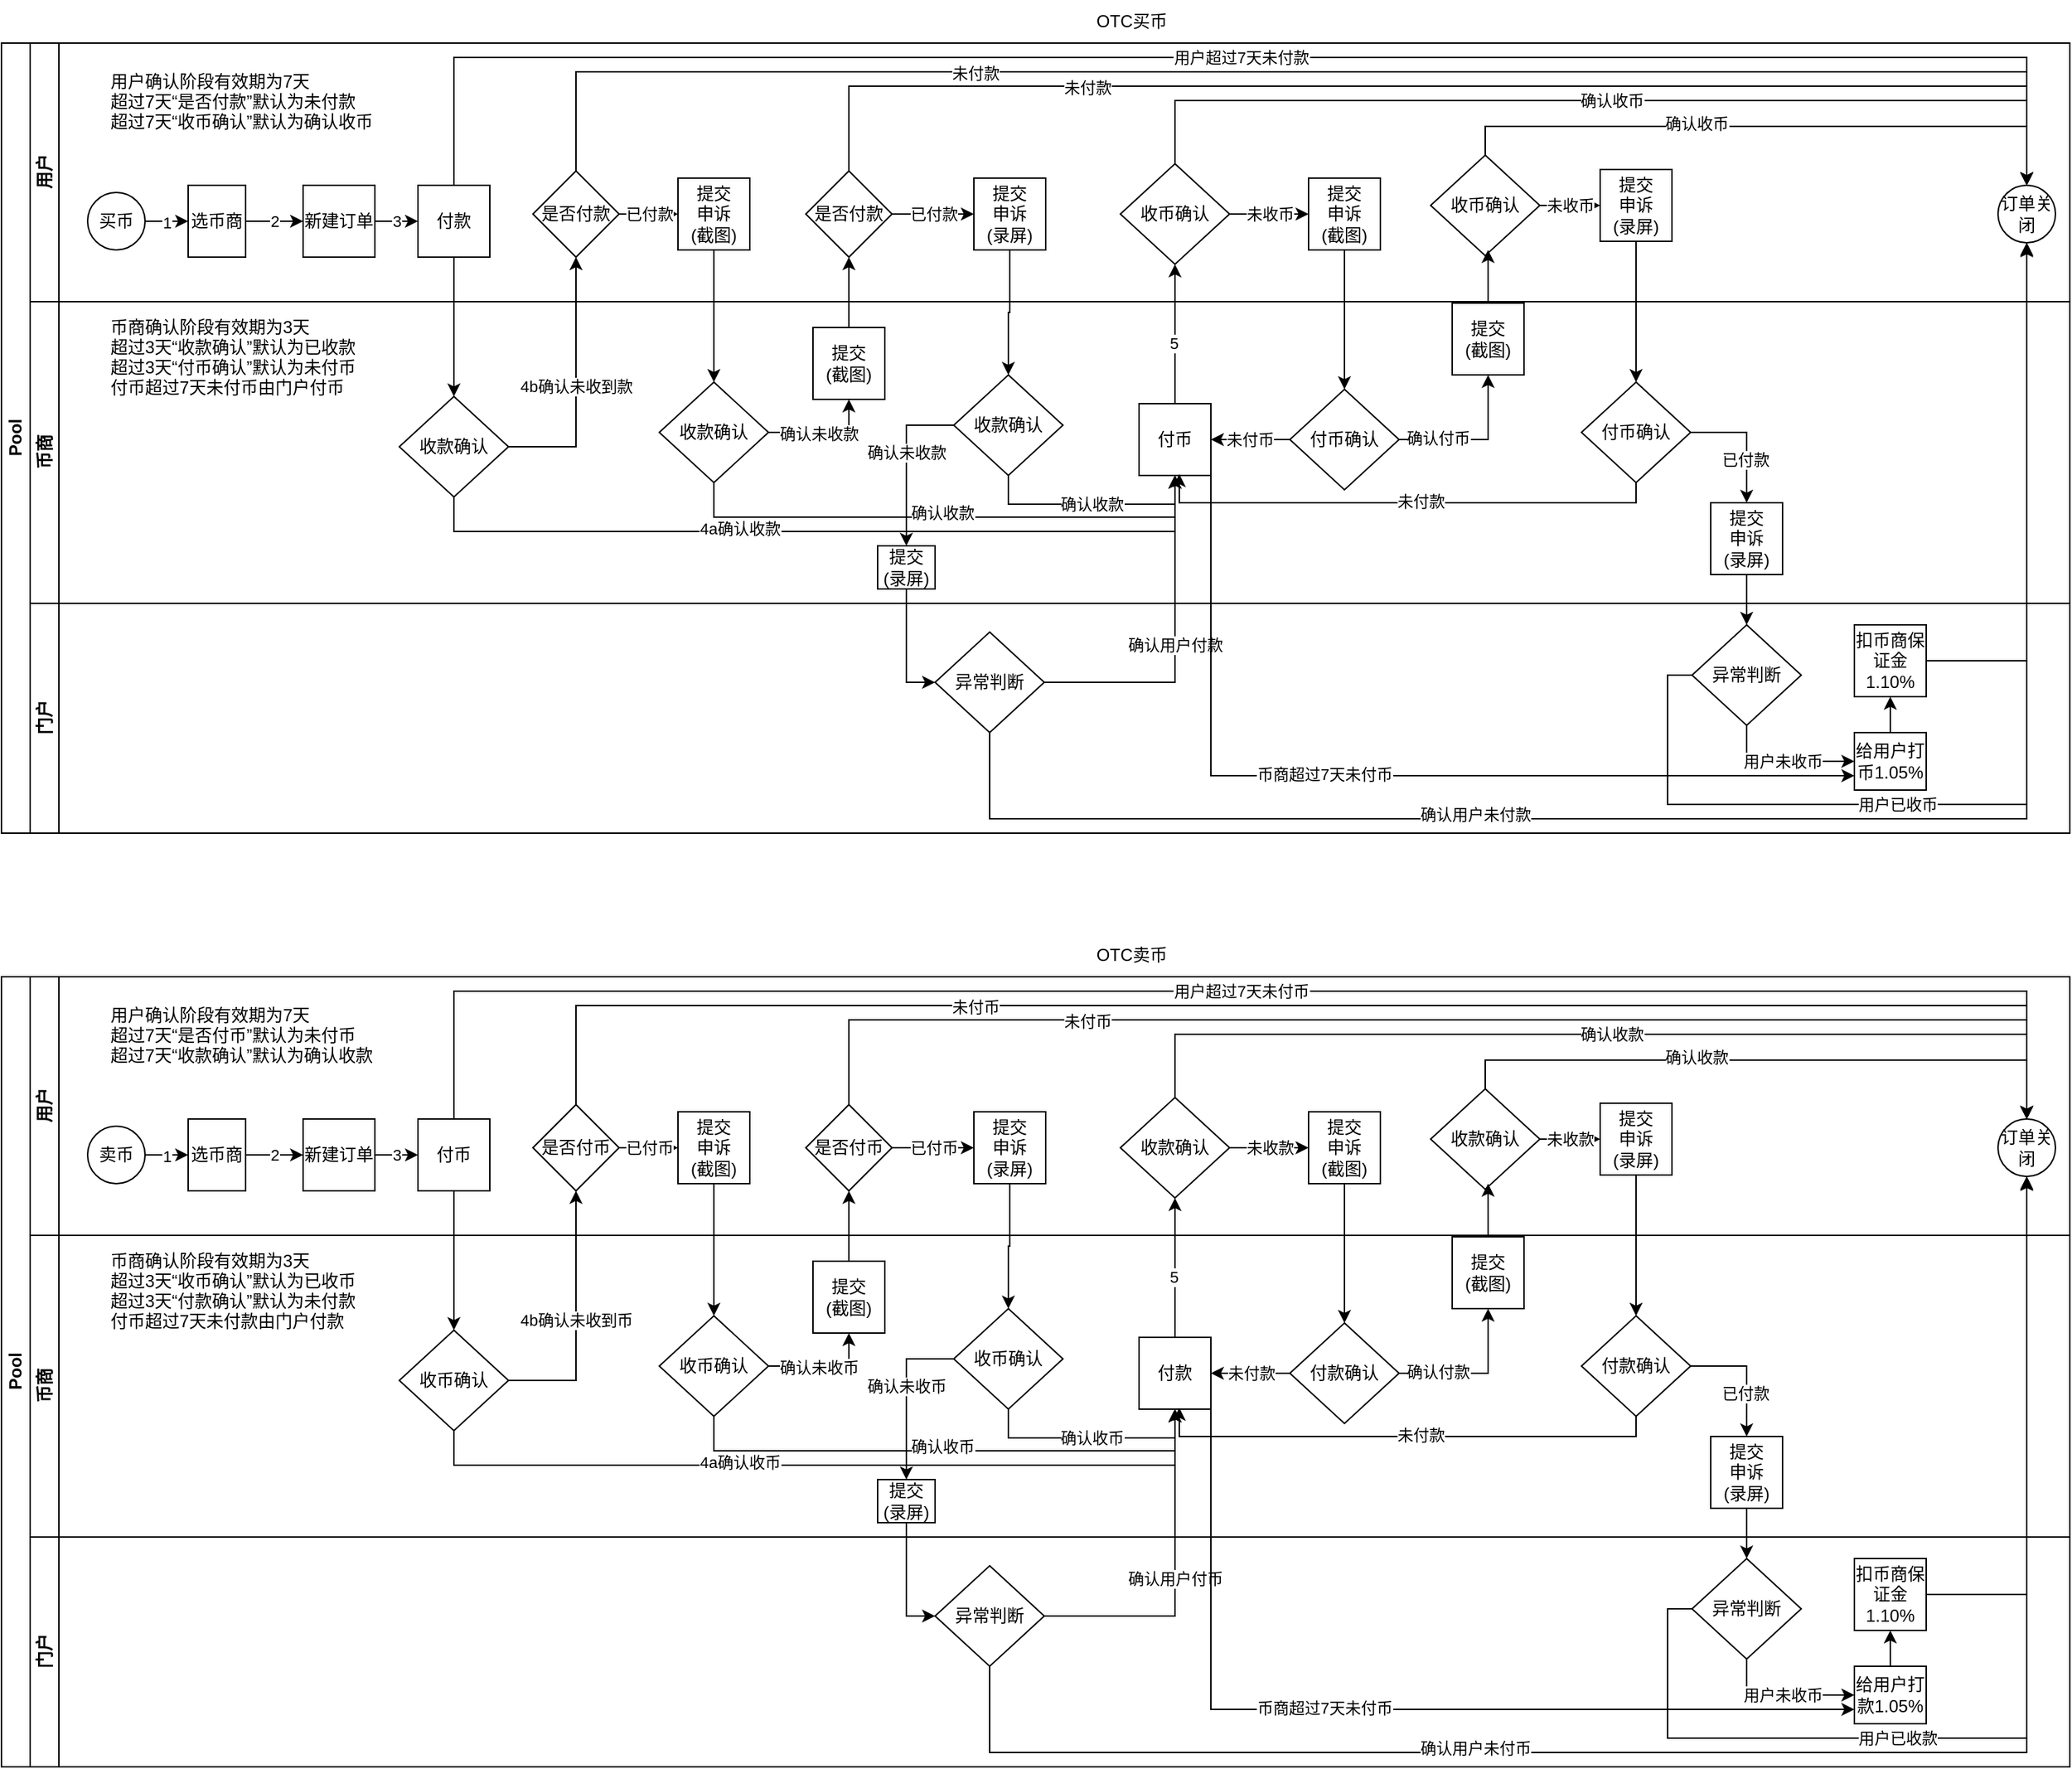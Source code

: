 <mxfile version="17.2.4" type="device"><diagram id="prtHgNgQTEPvFCAcTncT" name="Page-1"><mxGraphModel dx="1590" dy="856" grid="1" gridSize="10" guides="1" tooltips="1" connect="1" arrows="1" fold="1" page="1" pageScale="1" pageWidth="827" pageHeight="1169" math="0" shadow="0"><root><mxCell id="0"/><mxCell id="1" parent="0"/><mxCell id="dNxyNK7c78bLwvsdeMH5-19" value="Pool" style="swimlane;html=1;childLayout=stackLayout;resizeParent=1;resizeParentMax=0;horizontal=0;startSize=20;horizontalStack=0;" parent="1" vertex="1"><mxGeometry x="10" y="110" width="1440" height="550" as="geometry"/></mxCell><mxCell id="95a7nBQxPyqOULhWKTIO-9" style="edgeStyle=orthogonalEdgeStyle;rounded=0;orthogonalLoop=1;jettySize=auto;html=1;entryX=0.5;entryY=1;entryDx=0;entryDy=0;" edge="1" parent="dNxyNK7c78bLwvsdeMH5-19" source="95a7nBQxPyqOULhWKTIO-6" target="95a7nBQxPyqOULhWKTIO-8"><mxGeometry relative="1" as="geometry"/></mxCell><mxCell id="95a7nBQxPyqOULhWKTIO-17" value="5" style="edgeLabel;html=1;align=center;verticalAlign=middle;resizable=0;points=[];" vertex="1" connectable="0" parent="95a7nBQxPyqOULhWKTIO-9"><mxGeometry x="-0.133" y="1" relative="1" as="geometry"><mxPoint as="offset"/></mxGeometry></mxCell><mxCell id="dNxyNK7c78bLwvsdeMH5-20" value="用户" style="swimlane;html=1;startSize=20;horizontal=0;" parent="dNxyNK7c78bLwvsdeMH5-19" vertex="1"><mxGeometry x="20" width="1420" height="180" as="geometry"/></mxCell><mxCell id="dNxyNK7c78bLwvsdeMH5-25" value="" style="edgeStyle=orthogonalEdgeStyle;rounded=0;orthogonalLoop=1;jettySize=auto;html=1;" parent="dNxyNK7c78bLwvsdeMH5-20" source="dNxyNK7c78bLwvsdeMH5-23" target="dNxyNK7c78bLwvsdeMH5-24" edge="1"><mxGeometry relative="1" as="geometry"/></mxCell><mxCell id="95a7nBQxPyqOULhWKTIO-15" value="1" style="edgeLabel;html=1;align=center;verticalAlign=middle;resizable=0;points=[];" vertex="1" connectable="0" parent="dNxyNK7c78bLwvsdeMH5-25"><mxGeometry x="0.4" y="-1" relative="1" as="geometry"><mxPoint as="offset"/></mxGeometry></mxCell><mxCell id="dNxyNK7c78bLwvsdeMH5-23" value="买币" style="ellipse;whiteSpace=wrap;html=1;" parent="dNxyNK7c78bLwvsdeMH5-20" vertex="1"><mxGeometry x="40" y="104" width="40" height="40" as="geometry"/></mxCell><mxCell id="95a7nBQxPyqOULhWKTIO-3" value="2" style="edgeStyle=orthogonalEdgeStyle;rounded=0;orthogonalLoop=1;jettySize=auto;html=1;entryX=0;entryY=0.5;entryDx=0;entryDy=0;" edge="1" parent="dNxyNK7c78bLwvsdeMH5-20" source="dNxyNK7c78bLwvsdeMH5-24" target="95a7nBQxPyqOULhWKTIO-1"><mxGeometry relative="1" as="geometry"/></mxCell><mxCell id="dNxyNK7c78bLwvsdeMH5-24" value="选币商" style="rounded=0;whiteSpace=wrap;html=1;fontFamily=Helvetica;fontSize=12;fontColor=#000000;align=center;" parent="dNxyNK7c78bLwvsdeMH5-20" vertex="1"><mxGeometry x="110" y="99" width="40" height="50" as="geometry"/></mxCell><mxCell id="95a7nBQxPyqOULhWKTIO-4" value="3" style="edgeStyle=orthogonalEdgeStyle;rounded=0;orthogonalLoop=1;jettySize=auto;html=1;entryX=0;entryY=0.5;entryDx=0;entryDy=0;" edge="1" parent="dNxyNK7c78bLwvsdeMH5-20" source="95a7nBQxPyqOULhWKTIO-1" target="95a7nBQxPyqOULhWKTIO-2"><mxGeometry relative="1" as="geometry"/></mxCell><mxCell id="95a7nBQxPyqOULhWKTIO-1" value="新建订单" style="rounded=0;whiteSpace=wrap;html=1;fontFamily=Helvetica;fontSize=12;fontColor=#000000;align=center;" vertex="1" parent="dNxyNK7c78bLwvsdeMH5-20"><mxGeometry x="190" y="99" width="50" height="50" as="geometry"/></mxCell><mxCell id="95a7nBQxPyqOULhWKTIO-114" value="用户超过7天未付款" style="edgeStyle=orthogonalEdgeStyle;rounded=0;orthogonalLoop=1;jettySize=auto;html=1;entryX=0.5;entryY=0;entryDx=0;entryDy=0;" edge="1" parent="dNxyNK7c78bLwvsdeMH5-20" source="95a7nBQxPyqOULhWKTIO-2" target="95a7nBQxPyqOULhWKTIO-10"><mxGeometry relative="1" as="geometry"><Array as="points"><mxPoint x="295" y="10"/><mxPoint x="1390" y="10"/></Array></mxGeometry></mxCell><mxCell id="95a7nBQxPyqOULhWKTIO-2" value="付款" style="rounded=0;whiteSpace=wrap;html=1;fontFamily=Helvetica;fontSize=12;fontColor=#000000;align=center;" vertex="1" parent="dNxyNK7c78bLwvsdeMH5-20"><mxGeometry x="270" y="99" width="50" height="50" as="geometry"/></mxCell><mxCell id="95a7nBQxPyqOULhWKTIO-19" value="确认收币" style="edgeStyle=orthogonalEdgeStyle;rounded=0;orthogonalLoop=1;jettySize=auto;html=1;entryX=0.5;entryY=0;entryDx=0;entryDy=0;exitX=0.5;exitY=0;exitDx=0;exitDy=0;" edge="1" parent="dNxyNK7c78bLwvsdeMH5-20" source="95a7nBQxPyqOULhWKTIO-8" target="95a7nBQxPyqOULhWKTIO-10"><mxGeometry relative="1" as="geometry"><Array as="points"><mxPoint x="797" y="40"/><mxPoint x="1390" y="40"/></Array></mxGeometry></mxCell><mxCell id="95a7nBQxPyqOULhWKTIO-8" value="收币确认" style="rhombus;whiteSpace=wrap;html=1;fontFamily=Helvetica;fontSize=12;fontColor=#000000;align=center;" vertex="1" parent="dNxyNK7c78bLwvsdeMH5-20"><mxGeometry x="759" y="84" width="76" height="70" as="geometry"/></mxCell><mxCell id="95a7nBQxPyqOULhWKTIO-10" value="订单关闭" style="ellipse;whiteSpace=wrap;html=1;" vertex="1" parent="dNxyNK7c78bLwvsdeMH5-20"><mxGeometry x="1370" y="99" width="40" height="40" as="geometry"/></mxCell><mxCell id="95a7nBQxPyqOULhWKTIO-21" style="edgeStyle=orthogonalEdgeStyle;rounded=0;orthogonalLoop=1;jettySize=auto;html=1;entryX=0.5;entryY=0;entryDx=0;entryDy=0;exitX=0.5;exitY=0;exitDx=0;exitDy=0;" edge="1" parent="dNxyNK7c78bLwvsdeMH5-20" source="95a7nBQxPyqOULhWKTIO-20" target="95a7nBQxPyqOULhWKTIO-10"><mxGeometry relative="1" as="geometry"><Array as="points"><mxPoint x="380" y="20"/><mxPoint x="1390" y="20"/></Array></mxGeometry></mxCell><mxCell id="95a7nBQxPyqOULhWKTIO-25" value="未付款" style="edgeLabel;html=1;align=center;verticalAlign=middle;resizable=0;points=[];" vertex="1" connectable="0" parent="95a7nBQxPyqOULhWKTIO-21"><mxGeometry x="-0.401" y="-1" relative="1" as="geometry"><mxPoint as="offset"/></mxGeometry></mxCell><mxCell id="95a7nBQxPyqOULhWKTIO-107" value="已付款" style="edgeStyle=orthogonalEdgeStyle;rounded=0;orthogonalLoop=1;jettySize=auto;html=1;entryX=0;entryY=0.5;entryDx=0;entryDy=0;" edge="1" parent="dNxyNK7c78bLwvsdeMH5-20" source="95a7nBQxPyqOULhWKTIO-20" target="95a7nBQxPyqOULhWKTIO-22"><mxGeometry relative="1" as="geometry"/></mxCell><mxCell id="95a7nBQxPyqOULhWKTIO-20" value="是否付款" style="rhombus;whiteSpace=wrap;html=1;" vertex="1" parent="dNxyNK7c78bLwvsdeMH5-20"><mxGeometry x="350" y="89" width="60" height="60" as="geometry"/></mxCell><mxCell id="95a7nBQxPyqOULhWKTIO-22" value="提交&lt;br&gt;申诉&lt;br&gt;(截图)" style="rounded=0;whiteSpace=wrap;html=1;fontFamily=Helvetica;fontSize=12;fontColor=#000000;align=center;" vertex="1" parent="dNxyNK7c78bLwvsdeMH5-20"><mxGeometry x="451" y="94" width="50" height="50" as="geometry"/></mxCell><mxCell id="95a7nBQxPyqOULhWKTIO-30" value="提交&lt;br&gt;申诉&lt;br&gt;(录屏)" style="rounded=0;whiteSpace=wrap;html=1;fontFamily=Helvetica;fontSize=12;fontColor=#000000;align=center;" vertex="1" parent="dNxyNK7c78bLwvsdeMH5-20"><mxGeometry x="657" y="94" width="50" height="50" as="geometry"/></mxCell><mxCell id="95a7nBQxPyqOULhWKTIO-33" value="已付款" style="edgeStyle=orthogonalEdgeStyle;rounded=0;orthogonalLoop=1;jettySize=auto;html=1;entryX=0;entryY=0.5;entryDx=0;entryDy=0;" edge="1" parent="dNxyNK7c78bLwvsdeMH5-20" source="95a7nBQxPyqOULhWKTIO-32" target="95a7nBQxPyqOULhWKTIO-30"><mxGeometry relative="1" as="geometry"/></mxCell><mxCell id="95a7nBQxPyqOULhWKTIO-45" style="edgeStyle=orthogonalEdgeStyle;rounded=0;orthogonalLoop=1;jettySize=auto;html=1;entryX=0.5;entryY=0;entryDx=0;entryDy=0;exitX=0.5;exitY=0;exitDx=0;exitDy=0;" edge="1" parent="dNxyNK7c78bLwvsdeMH5-20" source="95a7nBQxPyqOULhWKTIO-32" target="95a7nBQxPyqOULhWKTIO-10"><mxGeometry relative="1" as="geometry"><Array as="points"><mxPoint x="570" y="30"/><mxPoint x="1390" y="30"/></Array></mxGeometry></mxCell><mxCell id="95a7nBQxPyqOULhWKTIO-103" value="未付款" style="edgeLabel;html=1;align=center;verticalAlign=middle;resizable=0;points=[];" vertex="1" connectable="0" parent="95a7nBQxPyqOULhWKTIO-45"><mxGeometry x="-0.526" y="-1" relative="1" as="geometry"><mxPoint as="offset"/></mxGeometry></mxCell><mxCell id="95a7nBQxPyqOULhWKTIO-32" value="是否付款" style="rhombus;whiteSpace=wrap;html=1;" vertex="1" parent="dNxyNK7c78bLwvsdeMH5-20"><mxGeometry x="540" y="89" width="60" height="60" as="geometry"/></mxCell><mxCell id="95a7nBQxPyqOULhWKTIO-67" value="提交&lt;br&gt;申诉&lt;br&gt;(截图)" style="rounded=0;whiteSpace=wrap;html=1;fontFamily=Helvetica;fontSize=12;fontColor=#000000;align=center;" vertex="1" parent="dNxyNK7c78bLwvsdeMH5-20"><mxGeometry x="890" y="94" width="50" height="50" as="geometry"/></mxCell><mxCell id="95a7nBQxPyqOULhWKTIO-71" value="未收币" style="edgeStyle=orthogonalEdgeStyle;rounded=0;orthogonalLoop=1;jettySize=auto;html=1;entryX=0;entryY=0.5;entryDx=0;entryDy=0;" edge="1" parent="dNxyNK7c78bLwvsdeMH5-20" source="95a7nBQxPyqOULhWKTIO-8" target="95a7nBQxPyqOULhWKTIO-67"><mxGeometry relative="1" as="geometry"/></mxCell><mxCell id="95a7nBQxPyqOULhWKTIO-68" value="提交&lt;br&gt;申诉&lt;br&gt;(录屏)" style="rounded=0;whiteSpace=wrap;html=1;fontFamily=Helvetica;fontSize=12;fontColor=#000000;align=center;" vertex="1" parent="dNxyNK7c78bLwvsdeMH5-20"><mxGeometry x="1093" y="88" width="50" height="50" as="geometry"/></mxCell><mxCell id="95a7nBQxPyqOULhWKTIO-79" style="edgeStyle=orthogonalEdgeStyle;rounded=0;orthogonalLoop=1;jettySize=auto;html=1;entryX=0.5;entryY=0;entryDx=0;entryDy=0;exitX=0.5;exitY=0;exitDx=0;exitDy=0;" edge="1" parent="dNxyNK7c78bLwvsdeMH5-20" source="95a7nBQxPyqOULhWKTIO-78" target="95a7nBQxPyqOULhWKTIO-10"><mxGeometry relative="1" as="geometry"/></mxCell><mxCell id="95a7nBQxPyqOULhWKTIO-102" value="确认收币" style="edgeLabel;html=1;align=center;verticalAlign=middle;resizable=0;points=[];" vertex="1" connectable="0" parent="95a7nBQxPyqOULhWKTIO-79"><mxGeometry x="-0.237" y="2" relative="1" as="geometry"><mxPoint as="offset"/></mxGeometry></mxCell><mxCell id="95a7nBQxPyqOULhWKTIO-105" value="未收币" style="edgeStyle=orthogonalEdgeStyle;rounded=0;orthogonalLoop=1;jettySize=auto;html=1;entryX=0;entryY=0.5;entryDx=0;entryDy=0;" edge="1" parent="dNxyNK7c78bLwvsdeMH5-20" source="95a7nBQxPyqOULhWKTIO-78" target="95a7nBQxPyqOULhWKTIO-68"><mxGeometry relative="1" as="geometry"/></mxCell><mxCell id="95a7nBQxPyqOULhWKTIO-78" value="收币确认" style="rhombus;whiteSpace=wrap;html=1;fontFamily=Helvetica;fontSize=12;fontColor=#000000;align=center;" vertex="1" parent="dNxyNK7c78bLwvsdeMH5-20"><mxGeometry x="975" y="78" width="76" height="70" as="geometry"/></mxCell><mxCell id="95a7nBQxPyqOULhWKTIO-109" value="用户确认阶段有效期为7天&#10;超过7天“是否付款”默认为未付款&#10;超过7天“收币确认”默认为确认收币" style="text;strokeColor=none;fillColor=none;align=left;verticalAlign=middle;spacingLeft=4;spacingRight=4;overflow=hidden;points=[[0,0.5],[1,0.5]];portConstraint=eastwest;rotatable=0;" vertex="1" parent="dNxyNK7c78bLwvsdeMH5-20"><mxGeometry x="50" y="10" width="200" height="60" as="geometry"/></mxCell><mxCell id="dNxyNK7c78bLwvsdeMH5-21" value="币商" style="swimlane;html=1;startSize=20;horizontal=0;" parent="dNxyNK7c78bLwvsdeMH5-19" vertex="1"><mxGeometry x="20" y="180" width="1420" height="210" as="geometry"/></mxCell><mxCell id="95a7nBQxPyqOULhWKTIO-7" style="edgeStyle=orthogonalEdgeStyle;rounded=0;orthogonalLoop=1;jettySize=auto;html=1;entryX=0.5;entryY=1;entryDx=0;entryDy=0;exitX=0.5;exitY=1;exitDx=0;exitDy=0;" edge="1" parent="dNxyNK7c78bLwvsdeMH5-21" source="dNxyNK7c78bLwvsdeMH5-28" target="95a7nBQxPyqOULhWKTIO-6"><mxGeometry relative="1" as="geometry"><mxPoint x="359" y="95" as="sourcePoint"/><Array as="points"><mxPoint x="295" y="160"/><mxPoint x="797" y="160"/></Array></mxGeometry></mxCell><mxCell id="95a7nBQxPyqOULhWKTIO-11" value="4a确认收款" style="edgeLabel;html=1;align=center;verticalAlign=middle;resizable=0;points=[];" vertex="1" connectable="0" parent="95a7nBQxPyqOULhWKTIO-7"><mxGeometry x="-0.21" y="2" relative="1" as="geometry"><mxPoint as="offset"/></mxGeometry></mxCell><mxCell id="dNxyNK7c78bLwvsdeMH5-28" value="收款确认" style="rhombus;whiteSpace=wrap;html=1;fontFamily=Helvetica;fontSize=12;fontColor=#000000;align=center;" parent="dNxyNK7c78bLwvsdeMH5-21" vertex="1"><mxGeometry x="257" y="66" width="76" height="70" as="geometry"/></mxCell><mxCell id="95a7nBQxPyqOULhWKTIO-6" value="付币" style="rounded=0;whiteSpace=wrap;html=1;fontFamily=Helvetica;fontSize=12;fontColor=#000000;align=center;" vertex="1" parent="dNxyNK7c78bLwvsdeMH5-21"><mxGeometry x="772" y="71" width="50" height="50" as="geometry"/></mxCell><mxCell id="95a7nBQxPyqOULhWKTIO-26" value="收款确认" style="rhombus;whiteSpace=wrap;html=1;fontFamily=Helvetica;fontSize=12;fontColor=#000000;align=center;" vertex="1" parent="dNxyNK7c78bLwvsdeMH5-21"><mxGeometry x="438" y="56" width="76" height="70" as="geometry"/></mxCell><mxCell id="95a7nBQxPyqOULhWKTIO-28" style="edgeStyle=orthogonalEdgeStyle;rounded=0;orthogonalLoop=1;jettySize=auto;html=1;exitX=0.5;exitY=1;exitDx=0;exitDy=0;entryX=0.5;entryY=1;entryDx=0;entryDy=0;" edge="1" parent="dNxyNK7c78bLwvsdeMH5-21" source="95a7nBQxPyqOULhWKTIO-26" target="95a7nBQxPyqOULhWKTIO-6"><mxGeometry relative="1" as="geometry"><mxPoint x="640" y="90" as="targetPoint"/><Array as="points"><mxPoint x="476" y="150"/><mxPoint x="797" y="150"/></Array></mxGeometry></mxCell><mxCell id="95a7nBQxPyqOULhWKTIO-29" value="确认收款" style="edgeLabel;html=1;align=center;verticalAlign=middle;resizable=0;points=[];" vertex="1" connectable="0" parent="95a7nBQxPyqOULhWKTIO-28"><mxGeometry x="-0.025" y="3" relative="1" as="geometry"><mxPoint as="offset"/></mxGeometry></mxCell><mxCell id="95a7nBQxPyqOULhWKTIO-42" value="确认收款" style="edgeStyle=orthogonalEdgeStyle;rounded=0;orthogonalLoop=1;jettySize=auto;html=1;entryX=0.5;entryY=1;entryDx=0;entryDy=0;exitX=0.5;exitY=1;exitDx=0;exitDy=0;" edge="1" parent="dNxyNK7c78bLwvsdeMH5-21" source="95a7nBQxPyqOULhWKTIO-39" target="95a7nBQxPyqOULhWKTIO-6"><mxGeometry relative="1" as="geometry"/></mxCell><mxCell id="95a7nBQxPyqOULhWKTIO-39" value="收款确认" style="rhombus;whiteSpace=wrap;html=1;fontFamily=Helvetica;fontSize=12;fontColor=#000000;align=center;" vertex="1" parent="dNxyNK7c78bLwvsdeMH5-21"><mxGeometry x="643" y="51" width="76" height="70" as="geometry"/></mxCell><mxCell id="95a7nBQxPyqOULhWKTIO-43" value="提交&lt;br&gt;(截图)" style="rounded=0;whiteSpace=wrap;html=1;fontFamily=Helvetica;fontSize=12;fontColor=#000000;align=center;" vertex="1" parent="dNxyNK7c78bLwvsdeMH5-21"><mxGeometry x="545" y="18" width="50" height="50" as="geometry"/></mxCell><mxCell id="95a7nBQxPyqOULhWKTIO-31" style="edgeStyle=orthogonalEdgeStyle;rounded=0;orthogonalLoop=1;jettySize=auto;html=1;entryX=0.5;entryY=1;entryDx=0;entryDy=0;" edge="1" parent="dNxyNK7c78bLwvsdeMH5-21" source="95a7nBQxPyqOULhWKTIO-26" target="95a7nBQxPyqOULhWKTIO-43"><mxGeometry relative="1" as="geometry"><mxPoint x="570" y="-30" as="targetPoint"/></mxGeometry></mxCell><mxCell id="95a7nBQxPyqOULhWKTIO-51" value="确认未收款" style="edgeLabel;html=1;align=center;verticalAlign=middle;resizable=0;points=[];" vertex="1" connectable="0" parent="95a7nBQxPyqOULhWKTIO-31"><mxGeometry x="-0.114" y="-1" relative="1" as="geometry"><mxPoint as="offset"/></mxGeometry></mxCell><mxCell id="95a7nBQxPyqOULhWKTIO-46" value="提交&lt;br&gt;(录屏)" style="rounded=0;whiteSpace=wrap;html=1;fontFamily=Helvetica;fontSize=12;fontColor=#000000;align=center;" vertex="1" parent="dNxyNK7c78bLwvsdeMH5-21"><mxGeometry x="590" y="170" width="40" height="30" as="geometry"/></mxCell><mxCell id="95a7nBQxPyqOULhWKTIO-41" value="确认未收款" style="edgeStyle=orthogonalEdgeStyle;rounded=0;orthogonalLoop=1;jettySize=auto;html=1;exitX=0;exitY=0.5;exitDx=0;exitDy=0;entryX=0.5;entryY=0;entryDx=0;entryDy=0;" edge="1" parent="dNxyNK7c78bLwvsdeMH5-21" source="95a7nBQxPyqOULhWKTIO-39" target="95a7nBQxPyqOULhWKTIO-46"><mxGeometry x="-0.12" relative="1" as="geometry"><mxPoint as="offset"/></mxGeometry></mxCell><mxCell id="95a7nBQxPyqOULhWKTIO-73" style="edgeStyle=orthogonalEdgeStyle;rounded=0;orthogonalLoop=1;jettySize=auto;html=1;entryX=1;entryY=0.5;entryDx=0;entryDy=0;" edge="1" parent="dNxyNK7c78bLwvsdeMH5-21" source="95a7nBQxPyqOULhWKTIO-69" target="95a7nBQxPyqOULhWKTIO-6"><mxGeometry relative="1" as="geometry"/></mxCell><mxCell id="95a7nBQxPyqOULhWKTIO-82" value="未付币" style="edgeLabel;html=1;align=center;verticalAlign=middle;resizable=0;points=[];" vertex="1" connectable="0" parent="95a7nBQxPyqOULhWKTIO-73"><mxGeometry x="0.018" relative="1" as="geometry"><mxPoint as="offset"/></mxGeometry></mxCell><mxCell id="95a7nBQxPyqOULhWKTIO-75" style="edgeStyle=orthogonalEdgeStyle;rounded=0;orthogonalLoop=1;jettySize=auto;html=1;entryX=0.5;entryY=1;entryDx=0;entryDy=0;" edge="1" parent="dNxyNK7c78bLwvsdeMH5-21" source="95a7nBQxPyqOULhWKTIO-69" target="95a7nBQxPyqOULhWKTIO-74"><mxGeometry relative="1" as="geometry"/></mxCell><mxCell id="95a7nBQxPyqOULhWKTIO-76" value="确认付币" style="edgeLabel;html=1;align=center;verticalAlign=middle;resizable=0;points=[];" vertex="1" connectable="0" parent="95a7nBQxPyqOULhWKTIO-75"><mxGeometry x="-0.495" y="1" relative="1" as="geometry"><mxPoint as="offset"/></mxGeometry></mxCell><mxCell id="95a7nBQxPyqOULhWKTIO-69" value="付币确认" style="rhombus;whiteSpace=wrap;html=1;fontFamily=Helvetica;fontSize=12;fontColor=#000000;align=center;" vertex="1" parent="dNxyNK7c78bLwvsdeMH5-21"><mxGeometry x="877" y="61" width="76" height="70" as="geometry"/></mxCell><mxCell id="95a7nBQxPyqOULhWKTIO-89" style="edgeStyle=orthogonalEdgeStyle;rounded=0;orthogonalLoop=1;jettySize=auto;html=1;" edge="1" parent="dNxyNK7c78bLwvsdeMH5-21" source="95a7nBQxPyqOULhWKTIO-70" target="95a7nBQxPyqOULhWKTIO-88"><mxGeometry relative="1" as="geometry"/></mxCell><mxCell id="95a7nBQxPyqOULhWKTIO-90" value="已付款" style="edgeLabel;html=1;align=center;verticalAlign=middle;resizable=0;points=[];" vertex="1" connectable="0" parent="95a7nBQxPyqOULhWKTIO-89"><mxGeometry x="0.321" y="-1" relative="1" as="geometry"><mxPoint as="offset"/></mxGeometry></mxCell><mxCell id="95a7nBQxPyqOULhWKTIO-70" value="付币确认" style="rhombus;whiteSpace=wrap;html=1;fontFamily=Helvetica;fontSize=12;fontColor=#000000;align=center;" vertex="1" parent="dNxyNK7c78bLwvsdeMH5-21"><mxGeometry x="1080" y="56" width="76" height="70" as="geometry"/></mxCell><mxCell id="95a7nBQxPyqOULhWKTIO-74" value="提交&lt;br&gt;(截图)" style="rounded=0;whiteSpace=wrap;html=1;fontFamily=Helvetica;fontSize=12;fontColor=#000000;align=center;" vertex="1" parent="dNxyNK7c78bLwvsdeMH5-21"><mxGeometry x="990" y="1" width="50" height="50" as="geometry"/></mxCell><mxCell id="95a7nBQxPyqOULhWKTIO-88" value="提交&lt;br&gt;申诉&lt;br&gt;(录屏)" style="rounded=0;whiteSpace=wrap;html=1;fontFamily=Helvetica;fontSize=12;fontColor=#000000;align=center;" vertex="1" parent="dNxyNK7c78bLwvsdeMH5-21"><mxGeometry x="1170" y="140" width="50" height="50" as="geometry"/></mxCell><mxCell id="95a7nBQxPyqOULhWKTIO-110" value="币商确认阶段有效期为3天&#10;超过3天“收款确认”默认为已收款&#10;超过3天“付币确认”默认为未付币&#10;付币超过7天未付币由门户付币" style="text;strokeColor=none;fillColor=none;align=left;verticalAlign=middle;spacingLeft=4;spacingRight=4;overflow=hidden;points=[[0,0.5],[1,0.5]];portConstraint=eastwest;rotatable=0;" vertex="1" parent="dNxyNK7c78bLwvsdeMH5-21"><mxGeometry x="50" y="8" width="200" height="60" as="geometry"/></mxCell><mxCell id="dNxyNK7c78bLwvsdeMH5-22" value="门户" style="swimlane;html=1;startSize=20;horizontal=0;" parent="dNxyNK7c78bLwvsdeMH5-19" vertex="1"><mxGeometry x="20" y="390" width="1420" height="160" as="geometry"/></mxCell><mxCell id="95a7nBQxPyqOULhWKTIO-34" value="异常判断" style="rhombus;whiteSpace=wrap;html=1;fontFamily=Helvetica;fontSize=12;fontColor=#000000;align=center;" vertex="1" parent="dNxyNK7c78bLwvsdeMH5-22"><mxGeometry x="630" y="20" width="76" height="70" as="geometry"/></mxCell><mxCell id="95a7nBQxPyqOULhWKTIO-98" value="用户未收币" style="edgeStyle=orthogonalEdgeStyle;rounded=0;orthogonalLoop=1;jettySize=auto;html=1;entryX=0;entryY=0.5;entryDx=0;entryDy=0;exitX=0.5;exitY=1;exitDx=0;exitDy=0;" edge="1" parent="dNxyNK7c78bLwvsdeMH5-22" source="95a7nBQxPyqOULhWKTIO-93" target="95a7nBQxPyqOULhWKTIO-97"><mxGeometry relative="1" as="geometry"/></mxCell><mxCell id="95a7nBQxPyqOULhWKTIO-93" value="异常判断" style="rhombus;whiteSpace=wrap;html=1;fontFamily=Helvetica;fontSize=12;fontColor=#000000;align=center;" vertex="1" parent="dNxyNK7c78bLwvsdeMH5-22"><mxGeometry x="1157" y="15" width="76" height="70" as="geometry"/></mxCell><mxCell id="95a7nBQxPyqOULhWKTIO-100" style="edgeStyle=orthogonalEdgeStyle;rounded=0;orthogonalLoop=1;jettySize=auto;html=1;entryX=0.5;entryY=1;entryDx=0;entryDy=0;" edge="1" parent="dNxyNK7c78bLwvsdeMH5-22" source="95a7nBQxPyqOULhWKTIO-97" target="95a7nBQxPyqOULhWKTIO-99"><mxGeometry relative="1" as="geometry"/></mxCell><mxCell id="95a7nBQxPyqOULhWKTIO-97" value="给用户打币1.05%" style="rounded=0;whiteSpace=wrap;html=1;fontFamily=Helvetica;fontSize=12;fontColor=#000000;align=center;" vertex="1" parent="dNxyNK7c78bLwvsdeMH5-22"><mxGeometry x="1270" y="90" width="50" height="40" as="geometry"/></mxCell><mxCell id="95a7nBQxPyqOULhWKTIO-99" value="扣币商保证金1.10%" style="rounded=0;whiteSpace=wrap;html=1;fontFamily=Helvetica;fontSize=12;fontColor=#000000;align=center;" vertex="1" parent="dNxyNK7c78bLwvsdeMH5-22"><mxGeometry x="1270" y="15" width="50" height="50" as="geometry"/></mxCell><mxCell id="95a7nBQxPyqOULhWKTIO-5" style="edgeStyle=orthogonalEdgeStyle;rounded=0;orthogonalLoop=1;jettySize=auto;html=1;entryX=0.5;entryY=0;entryDx=0;entryDy=0;" edge="1" parent="dNxyNK7c78bLwvsdeMH5-19" source="95a7nBQxPyqOULhWKTIO-2" target="dNxyNK7c78bLwvsdeMH5-28"><mxGeometry relative="1" as="geometry"/></mxCell><mxCell id="95a7nBQxPyqOULhWKTIO-14" value="4b确认未收到款" style="edgeStyle=orthogonalEdgeStyle;rounded=0;orthogonalLoop=1;jettySize=auto;html=1;exitX=1;exitY=0.5;exitDx=0;exitDy=0;entryX=0.5;entryY=1;entryDx=0;entryDy=0;" edge="1" parent="dNxyNK7c78bLwvsdeMH5-19" source="dNxyNK7c78bLwvsdeMH5-28" target="95a7nBQxPyqOULhWKTIO-20"><mxGeometry relative="1" as="geometry"><mxPoint x="400" y="190" as="targetPoint"/><Array as="points"><mxPoint x="400" y="281"/><mxPoint x="400" y="149"/></Array></mxGeometry></mxCell><mxCell id="95a7nBQxPyqOULhWKTIO-27" style="edgeStyle=orthogonalEdgeStyle;rounded=0;orthogonalLoop=1;jettySize=auto;html=1;entryX=0.5;entryY=0;entryDx=0;entryDy=0;" edge="1" parent="dNxyNK7c78bLwvsdeMH5-19" source="95a7nBQxPyqOULhWKTIO-22" target="95a7nBQxPyqOULhWKTIO-26"><mxGeometry relative="1" as="geometry"/></mxCell><mxCell id="95a7nBQxPyqOULhWKTIO-35" style="edgeStyle=orthogonalEdgeStyle;rounded=0;orthogonalLoop=1;jettySize=auto;html=1;entryX=0.5;entryY=0;entryDx=0;entryDy=0;" edge="1" parent="dNxyNK7c78bLwvsdeMH5-19" source="95a7nBQxPyqOULhWKTIO-30" target="95a7nBQxPyqOULhWKTIO-39"><mxGeometry relative="1" as="geometry"/></mxCell><mxCell id="95a7nBQxPyqOULhWKTIO-36" value="确认用户付款" style="edgeStyle=orthogonalEdgeStyle;rounded=0;orthogonalLoop=1;jettySize=auto;html=1;entryX=0.5;entryY=1;entryDx=0;entryDy=0;" edge="1" parent="dNxyNK7c78bLwvsdeMH5-19" source="95a7nBQxPyqOULhWKTIO-34" target="95a7nBQxPyqOULhWKTIO-6"><mxGeometry relative="1" as="geometry"/></mxCell><mxCell id="95a7nBQxPyqOULhWKTIO-37" style="edgeStyle=orthogonalEdgeStyle;rounded=0;orthogonalLoop=1;jettySize=auto;html=1;entryX=0.5;entryY=1;entryDx=0;entryDy=0;exitX=0.5;exitY=1;exitDx=0;exitDy=0;" edge="1" parent="dNxyNK7c78bLwvsdeMH5-19" source="95a7nBQxPyqOULhWKTIO-34" target="95a7nBQxPyqOULhWKTIO-10"><mxGeometry relative="1" as="geometry"><Array as="points"><mxPoint x="688" y="540"/><mxPoint x="1410" y="540"/></Array></mxGeometry></mxCell><mxCell id="95a7nBQxPyqOULhWKTIO-38" value="确认用户未付款" style="edgeLabel;html=1;align=center;verticalAlign=middle;resizable=0;points=[];" vertex="1" connectable="0" parent="95a7nBQxPyqOULhWKTIO-37"><mxGeometry x="-0.327" y="3" relative="1" as="geometry"><mxPoint as="offset"/></mxGeometry></mxCell><mxCell id="95a7nBQxPyqOULhWKTIO-44" style="edgeStyle=orthogonalEdgeStyle;rounded=0;orthogonalLoop=1;jettySize=auto;html=1;entryX=0.5;entryY=1;entryDx=0;entryDy=0;" edge="1" parent="dNxyNK7c78bLwvsdeMH5-19" source="95a7nBQxPyqOULhWKTIO-43" target="95a7nBQxPyqOULhWKTIO-32"><mxGeometry relative="1" as="geometry"/></mxCell><mxCell id="95a7nBQxPyqOULhWKTIO-50" style="edgeStyle=orthogonalEdgeStyle;rounded=0;orthogonalLoop=1;jettySize=auto;html=1;entryX=0;entryY=0.5;entryDx=0;entryDy=0;exitX=0.5;exitY=1;exitDx=0;exitDy=0;" edge="1" parent="dNxyNK7c78bLwvsdeMH5-19" source="95a7nBQxPyqOULhWKTIO-46" target="95a7nBQxPyqOULhWKTIO-34"><mxGeometry relative="1" as="geometry"/></mxCell><mxCell id="95a7nBQxPyqOULhWKTIO-72" style="edgeStyle=orthogonalEdgeStyle;rounded=0;orthogonalLoop=1;jettySize=auto;html=1;entryX=0.5;entryY=0;entryDx=0;entryDy=0;" edge="1" parent="dNxyNK7c78bLwvsdeMH5-19" source="95a7nBQxPyqOULhWKTIO-67" target="95a7nBQxPyqOULhWKTIO-69"><mxGeometry relative="1" as="geometry"/></mxCell><mxCell id="95a7nBQxPyqOULhWKTIO-77" style="edgeStyle=orthogonalEdgeStyle;rounded=0;orthogonalLoop=1;jettySize=auto;html=1;entryX=0.526;entryY=0.943;entryDx=0;entryDy=0;entryPerimeter=0;" edge="1" parent="dNxyNK7c78bLwvsdeMH5-19" source="95a7nBQxPyqOULhWKTIO-74" target="95a7nBQxPyqOULhWKTIO-78"><mxGeometry relative="1" as="geometry"><mxPoint x="1035" y="140" as="targetPoint"/></mxGeometry></mxCell><mxCell id="95a7nBQxPyqOULhWKTIO-81" style="edgeStyle=orthogonalEdgeStyle;rounded=0;orthogonalLoop=1;jettySize=auto;html=1;" edge="1" parent="dNxyNK7c78bLwvsdeMH5-19" source="95a7nBQxPyqOULhWKTIO-68" target="95a7nBQxPyqOULhWKTIO-70"><mxGeometry relative="1" as="geometry"/></mxCell><mxCell id="95a7nBQxPyqOULhWKTIO-94" style="edgeStyle=orthogonalEdgeStyle;rounded=0;orthogonalLoop=1;jettySize=auto;html=1;entryX=0.5;entryY=0;entryDx=0;entryDy=0;" edge="1" parent="dNxyNK7c78bLwvsdeMH5-19" source="95a7nBQxPyqOULhWKTIO-88" target="95a7nBQxPyqOULhWKTIO-93"><mxGeometry relative="1" as="geometry"/></mxCell><mxCell id="95a7nBQxPyqOULhWKTIO-101" style="edgeStyle=orthogonalEdgeStyle;rounded=0;orthogonalLoop=1;jettySize=auto;html=1;entryX=0.5;entryY=1;entryDx=0;entryDy=0;" edge="1" parent="dNxyNK7c78bLwvsdeMH5-19" source="95a7nBQxPyqOULhWKTIO-99" target="95a7nBQxPyqOULhWKTIO-10"><mxGeometry relative="1" as="geometry"/></mxCell><mxCell id="95a7nBQxPyqOULhWKTIO-111" style="edgeStyle=orthogonalEdgeStyle;rounded=0;orthogonalLoop=1;jettySize=auto;html=1;entryX=0;entryY=0.75;entryDx=0;entryDy=0;exitX=1;exitY=1;exitDx=0;exitDy=0;" edge="1" parent="dNxyNK7c78bLwvsdeMH5-19" source="95a7nBQxPyqOULhWKTIO-6" target="95a7nBQxPyqOULhWKTIO-97"><mxGeometry relative="1" as="geometry"/></mxCell><mxCell id="95a7nBQxPyqOULhWKTIO-112" value="币商超过7天未付币" style="edgeLabel;html=1;align=center;verticalAlign=middle;resizable=0;points=[];" vertex="1" connectable="0" parent="95a7nBQxPyqOULhWKTIO-111"><mxGeometry x="-0.124" y="1" relative="1" as="geometry"><mxPoint as="offset"/></mxGeometry></mxCell><mxCell id="95a7nBQxPyqOULhWKTIO-91" style="edgeStyle=orthogonalEdgeStyle;rounded=0;orthogonalLoop=1;jettySize=auto;html=1;" edge="1" parent="1" source="95a7nBQxPyqOULhWKTIO-70"><mxGeometry relative="1" as="geometry"><mxPoint x="830" y="410" as="targetPoint"/><Array as="points"><mxPoint x="1148" y="430"/><mxPoint x="830" y="430"/></Array></mxGeometry></mxCell><mxCell id="95a7nBQxPyqOULhWKTIO-92" value="未付款" style="edgeLabel;html=1;align=center;verticalAlign=middle;resizable=0;points=[];" vertex="1" connectable="0" parent="95a7nBQxPyqOULhWKTIO-91"><mxGeometry x="-0.068" y="-1" relative="1" as="geometry"><mxPoint as="offset"/></mxGeometry></mxCell><mxCell id="95a7nBQxPyqOULhWKTIO-95" value="用户已收币" style="edgeStyle=orthogonalEdgeStyle;rounded=0;orthogonalLoop=1;jettySize=auto;html=1;exitX=0;exitY=0.5;exitDx=0;exitDy=0;" edge="1" parent="1" source="95a7nBQxPyqOULhWKTIO-93"><mxGeometry x="-0.285" relative="1" as="geometry"><mxPoint x="1420" y="250" as="targetPoint"/><Array as="points"><mxPoint x="1170" y="550"/><mxPoint x="1170" y="640"/><mxPoint x="1420" y="640"/></Array><mxPoint as="offset"/></mxGeometry></mxCell><mxCell id="95a7nBQxPyqOULhWKTIO-115" value="OTC买币" style="text;html=1;strokeColor=none;fillColor=none;align=center;verticalAlign=middle;whiteSpace=wrap;rounded=0;" vertex="1" parent="1"><mxGeometry x="767" y="80" width="60" height="30" as="geometry"/></mxCell><mxCell id="95a7nBQxPyqOULhWKTIO-117" value="Pool" style="swimlane;html=1;childLayout=stackLayout;resizeParent=1;resizeParentMax=0;horizontal=0;startSize=20;horizontalStack=0;" vertex="1" parent="1"><mxGeometry x="10" y="760" width="1440" height="550" as="geometry"/></mxCell><mxCell id="95a7nBQxPyqOULhWKTIO-118" style="edgeStyle=orthogonalEdgeStyle;rounded=0;orthogonalLoop=1;jettySize=auto;html=1;entryX=0.5;entryY=1;entryDx=0;entryDy=0;" edge="1" parent="95a7nBQxPyqOULhWKTIO-117" source="95a7nBQxPyqOULhWKTIO-155" target="95a7nBQxPyqOULhWKTIO-131"><mxGeometry relative="1" as="geometry"/></mxCell><mxCell id="95a7nBQxPyqOULhWKTIO-119" value="5" style="edgeLabel;html=1;align=center;verticalAlign=middle;resizable=0;points=[];" vertex="1" connectable="0" parent="95a7nBQxPyqOULhWKTIO-118"><mxGeometry x="-0.133" y="1" relative="1" as="geometry"><mxPoint as="offset"/></mxGeometry></mxCell><mxCell id="95a7nBQxPyqOULhWKTIO-120" value="用户" style="swimlane;html=1;startSize=20;horizontal=0;" vertex="1" parent="95a7nBQxPyqOULhWKTIO-117"><mxGeometry x="20" width="1420" height="180" as="geometry"/></mxCell><mxCell id="95a7nBQxPyqOULhWKTIO-121" value="" style="edgeStyle=orthogonalEdgeStyle;rounded=0;orthogonalLoop=1;jettySize=auto;html=1;" edge="1" parent="95a7nBQxPyqOULhWKTIO-120" source="95a7nBQxPyqOULhWKTIO-123" target="95a7nBQxPyqOULhWKTIO-125"><mxGeometry relative="1" as="geometry"/></mxCell><mxCell id="95a7nBQxPyqOULhWKTIO-122" value="1" style="edgeLabel;html=1;align=center;verticalAlign=middle;resizable=0;points=[];" vertex="1" connectable="0" parent="95a7nBQxPyqOULhWKTIO-121"><mxGeometry x="0.4" y="-1" relative="1" as="geometry"><mxPoint as="offset"/></mxGeometry></mxCell><mxCell id="95a7nBQxPyqOULhWKTIO-123" value="卖币" style="ellipse;whiteSpace=wrap;html=1;" vertex="1" parent="95a7nBQxPyqOULhWKTIO-120"><mxGeometry x="40" y="104" width="40" height="40" as="geometry"/></mxCell><mxCell id="95a7nBQxPyqOULhWKTIO-124" value="2" style="edgeStyle=orthogonalEdgeStyle;rounded=0;orthogonalLoop=1;jettySize=auto;html=1;entryX=0;entryY=0.5;entryDx=0;entryDy=0;" edge="1" parent="95a7nBQxPyqOULhWKTIO-120" source="95a7nBQxPyqOULhWKTIO-125" target="95a7nBQxPyqOULhWKTIO-127"><mxGeometry relative="1" as="geometry"/></mxCell><mxCell id="95a7nBQxPyqOULhWKTIO-125" value="选币商" style="rounded=0;whiteSpace=wrap;html=1;fontFamily=Helvetica;fontSize=12;fontColor=#000000;align=center;" vertex="1" parent="95a7nBQxPyqOULhWKTIO-120"><mxGeometry x="110" y="99" width="40" height="50" as="geometry"/></mxCell><mxCell id="95a7nBQxPyqOULhWKTIO-126" value="3" style="edgeStyle=orthogonalEdgeStyle;rounded=0;orthogonalLoop=1;jettySize=auto;html=1;entryX=0;entryY=0.5;entryDx=0;entryDy=0;" edge="1" parent="95a7nBQxPyqOULhWKTIO-120" source="95a7nBQxPyqOULhWKTIO-127" target="95a7nBQxPyqOULhWKTIO-129"><mxGeometry relative="1" as="geometry"/></mxCell><mxCell id="95a7nBQxPyqOULhWKTIO-127" value="新建订单" style="rounded=0;whiteSpace=wrap;html=1;fontFamily=Helvetica;fontSize=12;fontColor=#000000;align=center;" vertex="1" parent="95a7nBQxPyqOULhWKTIO-120"><mxGeometry x="190" y="99" width="50" height="50" as="geometry"/></mxCell><mxCell id="95a7nBQxPyqOULhWKTIO-128" value="用户超过7天未付币" style="edgeStyle=orthogonalEdgeStyle;rounded=0;orthogonalLoop=1;jettySize=auto;html=1;entryX=0.5;entryY=0;entryDx=0;entryDy=0;" edge="1" parent="95a7nBQxPyqOULhWKTIO-120" source="95a7nBQxPyqOULhWKTIO-129" target="95a7nBQxPyqOULhWKTIO-132"><mxGeometry relative="1" as="geometry"><Array as="points"><mxPoint x="295" y="10"/><mxPoint x="1390" y="10"/></Array></mxGeometry></mxCell><mxCell id="95a7nBQxPyqOULhWKTIO-129" value="付币" style="rounded=0;whiteSpace=wrap;html=1;fontFamily=Helvetica;fontSize=12;fontColor=#000000;align=center;" vertex="1" parent="95a7nBQxPyqOULhWKTIO-120"><mxGeometry x="270" y="99" width="50" height="50" as="geometry"/></mxCell><mxCell id="95a7nBQxPyqOULhWKTIO-130" value="确认收款" style="edgeStyle=orthogonalEdgeStyle;rounded=0;orthogonalLoop=1;jettySize=auto;html=1;entryX=0.5;entryY=0;entryDx=0;entryDy=0;exitX=0.5;exitY=0;exitDx=0;exitDy=0;" edge="1" parent="95a7nBQxPyqOULhWKTIO-120" source="95a7nBQxPyqOULhWKTIO-131" target="95a7nBQxPyqOULhWKTIO-132"><mxGeometry relative="1" as="geometry"><Array as="points"><mxPoint x="797" y="40"/><mxPoint x="1390" y="40"/></Array></mxGeometry></mxCell><mxCell id="95a7nBQxPyqOULhWKTIO-131" value="收款确认" style="rhombus;whiteSpace=wrap;html=1;fontFamily=Helvetica;fontSize=12;fontColor=#000000;align=center;" vertex="1" parent="95a7nBQxPyqOULhWKTIO-120"><mxGeometry x="759" y="84" width="76" height="70" as="geometry"/></mxCell><mxCell id="95a7nBQxPyqOULhWKTIO-132" value="订单关闭" style="ellipse;whiteSpace=wrap;html=1;" vertex="1" parent="95a7nBQxPyqOULhWKTIO-120"><mxGeometry x="1370" y="99" width="40" height="40" as="geometry"/></mxCell><mxCell id="95a7nBQxPyqOULhWKTIO-133" style="edgeStyle=orthogonalEdgeStyle;rounded=0;orthogonalLoop=1;jettySize=auto;html=1;entryX=0.5;entryY=0;entryDx=0;entryDy=0;exitX=0.5;exitY=0;exitDx=0;exitDy=0;" edge="1" parent="95a7nBQxPyqOULhWKTIO-120" source="95a7nBQxPyqOULhWKTIO-136" target="95a7nBQxPyqOULhWKTIO-132"><mxGeometry relative="1" as="geometry"><Array as="points"><mxPoint x="380" y="20"/><mxPoint x="1390" y="20"/></Array></mxGeometry></mxCell><mxCell id="95a7nBQxPyqOULhWKTIO-134" value="未付币" style="edgeLabel;html=1;align=center;verticalAlign=middle;resizable=0;points=[];" vertex="1" connectable="0" parent="95a7nBQxPyqOULhWKTIO-133"><mxGeometry x="-0.401" y="-1" relative="1" as="geometry"><mxPoint as="offset"/></mxGeometry></mxCell><mxCell id="95a7nBQxPyqOULhWKTIO-135" value="已付币" style="edgeStyle=orthogonalEdgeStyle;rounded=0;orthogonalLoop=1;jettySize=auto;html=1;entryX=0;entryY=0.5;entryDx=0;entryDy=0;" edge="1" parent="95a7nBQxPyqOULhWKTIO-120" source="95a7nBQxPyqOULhWKTIO-136" target="95a7nBQxPyqOULhWKTIO-137"><mxGeometry relative="1" as="geometry"/></mxCell><mxCell id="95a7nBQxPyqOULhWKTIO-136" value="是否付币" style="rhombus;whiteSpace=wrap;html=1;" vertex="1" parent="95a7nBQxPyqOULhWKTIO-120"><mxGeometry x="350" y="89" width="60" height="60" as="geometry"/></mxCell><mxCell id="95a7nBQxPyqOULhWKTIO-137" value="提交&lt;br&gt;申诉&lt;br&gt;(截图)" style="rounded=0;whiteSpace=wrap;html=1;fontFamily=Helvetica;fontSize=12;fontColor=#000000;align=center;" vertex="1" parent="95a7nBQxPyqOULhWKTIO-120"><mxGeometry x="451" y="94" width="50" height="50" as="geometry"/></mxCell><mxCell id="95a7nBQxPyqOULhWKTIO-138" value="提交&lt;br&gt;申诉&lt;br&gt;(录屏)" style="rounded=0;whiteSpace=wrap;html=1;fontFamily=Helvetica;fontSize=12;fontColor=#000000;align=center;" vertex="1" parent="95a7nBQxPyqOULhWKTIO-120"><mxGeometry x="657" y="94" width="50" height="50" as="geometry"/></mxCell><mxCell id="95a7nBQxPyqOULhWKTIO-139" value="已付币" style="edgeStyle=orthogonalEdgeStyle;rounded=0;orthogonalLoop=1;jettySize=auto;html=1;entryX=0;entryY=0.5;entryDx=0;entryDy=0;" edge="1" parent="95a7nBQxPyqOULhWKTIO-120" source="95a7nBQxPyqOULhWKTIO-142" target="95a7nBQxPyqOULhWKTIO-138"><mxGeometry relative="1" as="geometry"/></mxCell><mxCell id="95a7nBQxPyqOULhWKTIO-140" style="edgeStyle=orthogonalEdgeStyle;rounded=0;orthogonalLoop=1;jettySize=auto;html=1;entryX=0.5;entryY=0;entryDx=0;entryDy=0;exitX=0.5;exitY=0;exitDx=0;exitDy=0;" edge="1" parent="95a7nBQxPyqOULhWKTIO-120" source="95a7nBQxPyqOULhWKTIO-142" target="95a7nBQxPyqOULhWKTIO-132"><mxGeometry relative="1" as="geometry"><Array as="points"><mxPoint x="570" y="30"/><mxPoint x="1390" y="30"/></Array></mxGeometry></mxCell><mxCell id="95a7nBQxPyqOULhWKTIO-141" value="未付币" style="edgeLabel;html=1;align=center;verticalAlign=middle;resizable=0;points=[];" vertex="1" connectable="0" parent="95a7nBQxPyqOULhWKTIO-140"><mxGeometry x="-0.526" y="-1" relative="1" as="geometry"><mxPoint as="offset"/></mxGeometry></mxCell><mxCell id="95a7nBQxPyqOULhWKTIO-142" value="是否付币" style="rhombus;whiteSpace=wrap;html=1;" vertex="1" parent="95a7nBQxPyqOULhWKTIO-120"><mxGeometry x="540" y="89" width="60" height="60" as="geometry"/></mxCell><mxCell id="95a7nBQxPyqOULhWKTIO-143" value="提交&lt;br&gt;申诉&lt;br&gt;(截图)" style="rounded=0;whiteSpace=wrap;html=1;fontFamily=Helvetica;fontSize=12;fontColor=#000000;align=center;" vertex="1" parent="95a7nBQxPyqOULhWKTIO-120"><mxGeometry x="890" y="94" width="50" height="50" as="geometry"/></mxCell><mxCell id="95a7nBQxPyqOULhWKTIO-144" value="未收款" style="edgeStyle=orthogonalEdgeStyle;rounded=0;orthogonalLoop=1;jettySize=auto;html=1;entryX=0;entryY=0.5;entryDx=0;entryDy=0;" edge="1" parent="95a7nBQxPyqOULhWKTIO-120" source="95a7nBQxPyqOULhWKTIO-131" target="95a7nBQxPyqOULhWKTIO-143"><mxGeometry relative="1" as="geometry"/></mxCell><mxCell id="95a7nBQxPyqOULhWKTIO-145" value="提交&lt;br&gt;申诉&lt;br&gt;(录屏)" style="rounded=0;whiteSpace=wrap;html=1;fontFamily=Helvetica;fontSize=12;fontColor=#000000;align=center;" vertex="1" parent="95a7nBQxPyqOULhWKTIO-120"><mxGeometry x="1093" y="88" width="50" height="50" as="geometry"/></mxCell><mxCell id="95a7nBQxPyqOULhWKTIO-146" style="edgeStyle=orthogonalEdgeStyle;rounded=0;orthogonalLoop=1;jettySize=auto;html=1;entryX=0.5;entryY=0;entryDx=0;entryDy=0;exitX=0.5;exitY=0;exitDx=0;exitDy=0;" edge="1" parent="95a7nBQxPyqOULhWKTIO-120" source="95a7nBQxPyqOULhWKTIO-149" target="95a7nBQxPyqOULhWKTIO-132"><mxGeometry relative="1" as="geometry"/></mxCell><mxCell id="95a7nBQxPyqOULhWKTIO-147" value="确认收款" style="edgeLabel;html=1;align=center;verticalAlign=middle;resizable=0;points=[];" vertex="1" connectable="0" parent="95a7nBQxPyqOULhWKTIO-146"><mxGeometry x="-0.237" y="2" relative="1" as="geometry"><mxPoint as="offset"/></mxGeometry></mxCell><mxCell id="95a7nBQxPyqOULhWKTIO-148" value="未收款" style="edgeStyle=orthogonalEdgeStyle;rounded=0;orthogonalLoop=1;jettySize=auto;html=1;entryX=0;entryY=0.5;entryDx=0;entryDy=0;" edge="1" parent="95a7nBQxPyqOULhWKTIO-120" source="95a7nBQxPyqOULhWKTIO-149" target="95a7nBQxPyqOULhWKTIO-145"><mxGeometry relative="1" as="geometry"/></mxCell><mxCell id="95a7nBQxPyqOULhWKTIO-149" value="收款确认" style="rhombus;whiteSpace=wrap;html=1;fontFamily=Helvetica;fontSize=12;fontColor=#000000;align=center;" vertex="1" parent="95a7nBQxPyqOULhWKTIO-120"><mxGeometry x="975" y="78" width="76" height="70" as="geometry"/></mxCell><mxCell id="95a7nBQxPyqOULhWKTIO-150" value="用户确认阶段有效期为7天&#10;超过7天“是否付币”默认为未付币&#10;超过7天“收款确认”默认为确认收款" style="text;strokeColor=none;fillColor=none;align=left;verticalAlign=middle;spacingLeft=4;spacingRight=4;overflow=hidden;points=[[0,0.5],[1,0.5]];portConstraint=eastwest;rotatable=0;" vertex="1" parent="95a7nBQxPyqOULhWKTIO-120"><mxGeometry x="50" y="10" width="200" height="60" as="geometry"/></mxCell><mxCell id="95a7nBQxPyqOULhWKTIO-151" value="币商" style="swimlane;html=1;startSize=20;horizontal=0;" vertex="1" parent="95a7nBQxPyqOULhWKTIO-117"><mxGeometry x="20" y="180" width="1420" height="210" as="geometry"/></mxCell><mxCell id="95a7nBQxPyqOULhWKTIO-152" style="edgeStyle=orthogonalEdgeStyle;rounded=0;orthogonalLoop=1;jettySize=auto;html=1;entryX=0.5;entryY=1;entryDx=0;entryDy=0;exitX=0.5;exitY=1;exitDx=0;exitDy=0;" edge="1" parent="95a7nBQxPyqOULhWKTIO-151" source="95a7nBQxPyqOULhWKTIO-154" target="95a7nBQxPyqOULhWKTIO-155"><mxGeometry relative="1" as="geometry"><mxPoint x="359" y="95" as="sourcePoint"/><Array as="points"><mxPoint x="295" y="160"/><mxPoint x="797" y="160"/></Array></mxGeometry></mxCell><mxCell id="95a7nBQxPyqOULhWKTIO-153" value="4a确认收币" style="edgeLabel;html=1;align=center;verticalAlign=middle;resizable=0;points=[];" vertex="1" connectable="0" parent="95a7nBQxPyqOULhWKTIO-152"><mxGeometry x="-0.21" y="2" relative="1" as="geometry"><mxPoint as="offset"/></mxGeometry></mxCell><mxCell id="95a7nBQxPyqOULhWKTIO-154" value="收币确认" style="rhombus;whiteSpace=wrap;html=1;fontFamily=Helvetica;fontSize=12;fontColor=#000000;align=center;" vertex="1" parent="95a7nBQxPyqOULhWKTIO-151"><mxGeometry x="257" y="66" width="76" height="70" as="geometry"/></mxCell><mxCell id="95a7nBQxPyqOULhWKTIO-155" value="付款" style="rounded=0;whiteSpace=wrap;html=1;fontFamily=Helvetica;fontSize=12;fontColor=#000000;align=center;" vertex="1" parent="95a7nBQxPyqOULhWKTIO-151"><mxGeometry x="772" y="71" width="50" height="50" as="geometry"/></mxCell><mxCell id="95a7nBQxPyqOULhWKTIO-156" value="收币确认" style="rhombus;whiteSpace=wrap;html=1;fontFamily=Helvetica;fontSize=12;fontColor=#000000;align=center;" vertex="1" parent="95a7nBQxPyqOULhWKTIO-151"><mxGeometry x="438" y="56" width="76" height="70" as="geometry"/></mxCell><mxCell id="95a7nBQxPyqOULhWKTIO-157" style="edgeStyle=orthogonalEdgeStyle;rounded=0;orthogonalLoop=1;jettySize=auto;html=1;exitX=0.5;exitY=1;exitDx=0;exitDy=0;entryX=0.5;entryY=1;entryDx=0;entryDy=0;" edge="1" parent="95a7nBQxPyqOULhWKTIO-151" source="95a7nBQxPyqOULhWKTIO-156" target="95a7nBQxPyqOULhWKTIO-155"><mxGeometry relative="1" as="geometry"><mxPoint x="640" y="90" as="targetPoint"/><Array as="points"><mxPoint x="476" y="150"/><mxPoint x="797" y="150"/></Array></mxGeometry></mxCell><mxCell id="95a7nBQxPyqOULhWKTIO-158" value="确认收币" style="edgeLabel;html=1;align=center;verticalAlign=middle;resizable=0;points=[];" vertex="1" connectable="0" parent="95a7nBQxPyqOULhWKTIO-157"><mxGeometry x="-0.025" y="3" relative="1" as="geometry"><mxPoint as="offset"/></mxGeometry></mxCell><mxCell id="95a7nBQxPyqOULhWKTIO-159" value="确认收币" style="edgeStyle=orthogonalEdgeStyle;rounded=0;orthogonalLoop=1;jettySize=auto;html=1;entryX=0.5;entryY=1;entryDx=0;entryDy=0;exitX=0.5;exitY=1;exitDx=0;exitDy=0;" edge="1" parent="95a7nBQxPyqOULhWKTIO-151" source="95a7nBQxPyqOULhWKTIO-160" target="95a7nBQxPyqOULhWKTIO-155"><mxGeometry relative="1" as="geometry"/></mxCell><mxCell id="95a7nBQxPyqOULhWKTIO-160" value="收币确认" style="rhombus;whiteSpace=wrap;html=1;fontFamily=Helvetica;fontSize=12;fontColor=#000000;align=center;" vertex="1" parent="95a7nBQxPyqOULhWKTIO-151"><mxGeometry x="643" y="51" width="76" height="70" as="geometry"/></mxCell><mxCell id="95a7nBQxPyqOULhWKTIO-161" value="提交&lt;br&gt;(截图)" style="rounded=0;whiteSpace=wrap;html=1;fontFamily=Helvetica;fontSize=12;fontColor=#000000;align=center;" vertex="1" parent="95a7nBQxPyqOULhWKTIO-151"><mxGeometry x="545" y="18" width="50" height="50" as="geometry"/></mxCell><mxCell id="95a7nBQxPyqOULhWKTIO-162" style="edgeStyle=orthogonalEdgeStyle;rounded=0;orthogonalLoop=1;jettySize=auto;html=1;entryX=0.5;entryY=1;entryDx=0;entryDy=0;" edge="1" parent="95a7nBQxPyqOULhWKTIO-151" source="95a7nBQxPyqOULhWKTIO-156" target="95a7nBQxPyqOULhWKTIO-161"><mxGeometry relative="1" as="geometry"><mxPoint x="570" y="-30" as="targetPoint"/></mxGeometry></mxCell><mxCell id="95a7nBQxPyqOULhWKTIO-163" value="确认未收币" style="edgeLabel;html=1;align=center;verticalAlign=middle;resizable=0;points=[];" vertex="1" connectable="0" parent="95a7nBQxPyqOULhWKTIO-162"><mxGeometry x="-0.114" y="-1" relative="1" as="geometry"><mxPoint as="offset"/></mxGeometry></mxCell><mxCell id="95a7nBQxPyqOULhWKTIO-164" value="提交&lt;br&gt;(录屏)" style="rounded=0;whiteSpace=wrap;html=1;fontFamily=Helvetica;fontSize=12;fontColor=#000000;align=center;" vertex="1" parent="95a7nBQxPyqOULhWKTIO-151"><mxGeometry x="590" y="170" width="40" height="30" as="geometry"/></mxCell><mxCell id="95a7nBQxPyqOULhWKTIO-165" value="确认未收币" style="edgeStyle=orthogonalEdgeStyle;rounded=0;orthogonalLoop=1;jettySize=auto;html=1;exitX=0;exitY=0.5;exitDx=0;exitDy=0;entryX=0.5;entryY=0;entryDx=0;entryDy=0;" edge="1" parent="95a7nBQxPyqOULhWKTIO-151" source="95a7nBQxPyqOULhWKTIO-160" target="95a7nBQxPyqOULhWKTIO-164"><mxGeometry x="-0.12" relative="1" as="geometry"><mxPoint as="offset"/></mxGeometry></mxCell><mxCell id="95a7nBQxPyqOULhWKTIO-168" style="edgeStyle=orthogonalEdgeStyle;rounded=0;orthogonalLoop=1;jettySize=auto;html=1;entryX=0.5;entryY=1;entryDx=0;entryDy=0;" edge="1" parent="95a7nBQxPyqOULhWKTIO-151" source="95a7nBQxPyqOULhWKTIO-170" target="95a7nBQxPyqOULhWKTIO-174"><mxGeometry relative="1" as="geometry"/></mxCell><mxCell id="95a7nBQxPyqOULhWKTIO-169" value="确认付款" style="edgeLabel;html=1;align=center;verticalAlign=middle;resizable=0;points=[];" vertex="1" connectable="0" parent="95a7nBQxPyqOULhWKTIO-168"><mxGeometry x="-0.495" y="1" relative="1" as="geometry"><mxPoint as="offset"/></mxGeometry></mxCell><mxCell id="95a7nBQxPyqOULhWKTIO-204" value="未付款" style="edgeStyle=orthogonalEdgeStyle;rounded=0;orthogonalLoop=1;jettySize=auto;html=1;entryX=1;entryY=0.5;entryDx=0;entryDy=0;" edge="1" parent="95a7nBQxPyqOULhWKTIO-151" source="95a7nBQxPyqOULhWKTIO-170" target="95a7nBQxPyqOULhWKTIO-155"><mxGeometry relative="1" as="geometry"/></mxCell><mxCell id="95a7nBQxPyqOULhWKTIO-170" value="付款确认" style="rhombus;whiteSpace=wrap;html=1;fontFamily=Helvetica;fontSize=12;fontColor=#000000;align=center;" vertex="1" parent="95a7nBQxPyqOULhWKTIO-151"><mxGeometry x="877" y="61" width="76" height="70" as="geometry"/></mxCell><mxCell id="95a7nBQxPyqOULhWKTIO-171" style="edgeStyle=orthogonalEdgeStyle;rounded=0;orthogonalLoop=1;jettySize=auto;html=1;" edge="1" parent="95a7nBQxPyqOULhWKTIO-151" source="95a7nBQxPyqOULhWKTIO-173" target="95a7nBQxPyqOULhWKTIO-175"><mxGeometry relative="1" as="geometry"/></mxCell><mxCell id="95a7nBQxPyqOULhWKTIO-172" value="已付款" style="edgeLabel;html=1;align=center;verticalAlign=middle;resizable=0;points=[];" vertex="1" connectable="0" parent="95a7nBQxPyqOULhWKTIO-171"><mxGeometry x="0.321" y="-1" relative="1" as="geometry"><mxPoint as="offset"/></mxGeometry></mxCell><mxCell id="95a7nBQxPyqOULhWKTIO-173" value="付款确认" style="rhombus;whiteSpace=wrap;html=1;fontFamily=Helvetica;fontSize=12;fontColor=#000000;align=center;" vertex="1" parent="95a7nBQxPyqOULhWKTIO-151"><mxGeometry x="1080" y="56" width="76" height="70" as="geometry"/></mxCell><mxCell id="95a7nBQxPyqOULhWKTIO-174" value="提交&lt;br&gt;(截图)" style="rounded=0;whiteSpace=wrap;html=1;fontFamily=Helvetica;fontSize=12;fontColor=#000000;align=center;" vertex="1" parent="95a7nBQxPyqOULhWKTIO-151"><mxGeometry x="990" y="1" width="50" height="50" as="geometry"/></mxCell><mxCell id="95a7nBQxPyqOULhWKTIO-175" value="提交&lt;br&gt;申诉&lt;br&gt;(录屏)" style="rounded=0;whiteSpace=wrap;html=1;fontFamily=Helvetica;fontSize=12;fontColor=#000000;align=center;" vertex="1" parent="95a7nBQxPyqOULhWKTIO-151"><mxGeometry x="1170" y="140" width="50" height="50" as="geometry"/></mxCell><mxCell id="95a7nBQxPyqOULhWKTIO-176" value="币商确认阶段有效期为3天&#10;超过3天“收币确认”默认为已收币&#10;超过3天“付款确认”默认为未付款&#10;付币超过7天未付款由门户付款" style="text;strokeColor=none;fillColor=none;align=left;verticalAlign=middle;spacingLeft=4;spacingRight=4;overflow=hidden;points=[[0,0.5],[1,0.5]];portConstraint=eastwest;rotatable=0;" vertex="1" parent="95a7nBQxPyqOULhWKTIO-151"><mxGeometry x="50" y="8" width="200" height="60" as="geometry"/></mxCell><mxCell id="95a7nBQxPyqOULhWKTIO-177" value="门户" style="swimlane;html=1;startSize=20;horizontal=0;" vertex="1" parent="95a7nBQxPyqOULhWKTIO-117"><mxGeometry x="20" y="390" width="1420" height="160" as="geometry"/></mxCell><mxCell id="95a7nBQxPyqOULhWKTIO-178" value="异常判断" style="rhombus;whiteSpace=wrap;html=1;fontFamily=Helvetica;fontSize=12;fontColor=#000000;align=center;" vertex="1" parent="95a7nBQxPyqOULhWKTIO-177"><mxGeometry x="630" y="20" width="76" height="70" as="geometry"/></mxCell><mxCell id="95a7nBQxPyqOULhWKTIO-179" value="用户未收币" style="edgeStyle=orthogonalEdgeStyle;rounded=0;orthogonalLoop=1;jettySize=auto;html=1;entryX=0;entryY=0.5;entryDx=0;entryDy=0;exitX=0.5;exitY=1;exitDx=0;exitDy=0;" edge="1" parent="95a7nBQxPyqOULhWKTIO-177" source="95a7nBQxPyqOULhWKTIO-180" target="95a7nBQxPyqOULhWKTIO-182"><mxGeometry relative="1" as="geometry"/></mxCell><mxCell id="95a7nBQxPyqOULhWKTIO-180" value="异常判断" style="rhombus;whiteSpace=wrap;html=1;fontFamily=Helvetica;fontSize=12;fontColor=#000000;align=center;" vertex="1" parent="95a7nBQxPyqOULhWKTIO-177"><mxGeometry x="1157" y="15" width="76" height="70" as="geometry"/></mxCell><mxCell id="95a7nBQxPyqOULhWKTIO-181" style="edgeStyle=orthogonalEdgeStyle;rounded=0;orthogonalLoop=1;jettySize=auto;html=1;entryX=0.5;entryY=1;entryDx=0;entryDy=0;" edge="1" parent="95a7nBQxPyqOULhWKTIO-177" source="95a7nBQxPyqOULhWKTIO-182" target="95a7nBQxPyqOULhWKTIO-183"><mxGeometry relative="1" as="geometry"/></mxCell><mxCell id="95a7nBQxPyqOULhWKTIO-182" value="给用户打款1.05%" style="rounded=0;whiteSpace=wrap;html=1;fontFamily=Helvetica;fontSize=12;fontColor=#000000;align=center;" vertex="1" parent="95a7nBQxPyqOULhWKTIO-177"><mxGeometry x="1270" y="90" width="50" height="40" as="geometry"/></mxCell><mxCell id="95a7nBQxPyqOULhWKTIO-183" value="扣币商保证金1.10%" style="rounded=0;whiteSpace=wrap;html=1;fontFamily=Helvetica;fontSize=12;fontColor=#000000;align=center;" vertex="1" parent="95a7nBQxPyqOULhWKTIO-177"><mxGeometry x="1270" y="15" width="50" height="50" as="geometry"/></mxCell><mxCell id="95a7nBQxPyqOULhWKTIO-184" style="edgeStyle=orthogonalEdgeStyle;rounded=0;orthogonalLoop=1;jettySize=auto;html=1;entryX=0.5;entryY=0;entryDx=0;entryDy=0;" edge="1" parent="95a7nBQxPyqOULhWKTIO-117" source="95a7nBQxPyqOULhWKTIO-129" target="95a7nBQxPyqOULhWKTIO-154"><mxGeometry relative="1" as="geometry"/></mxCell><mxCell id="95a7nBQxPyqOULhWKTIO-185" value="4b确认未收到币" style="edgeStyle=orthogonalEdgeStyle;rounded=0;orthogonalLoop=1;jettySize=auto;html=1;exitX=1;exitY=0.5;exitDx=0;exitDy=0;entryX=0.5;entryY=1;entryDx=0;entryDy=0;" edge="1" parent="95a7nBQxPyqOULhWKTIO-117" source="95a7nBQxPyqOULhWKTIO-154" target="95a7nBQxPyqOULhWKTIO-136"><mxGeometry relative="1" as="geometry"><mxPoint x="400" y="190" as="targetPoint"/><Array as="points"><mxPoint x="400" y="281"/><mxPoint x="400" y="149"/></Array></mxGeometry></mxCell><mxCell id="95a7nBQxPyqOULhWKTIO-186" style="edgeStyle=orthogonalEdgeStyle;rounded=0;orthogonalLoop=1;jettySize=auto;html=1;entryX=0.5;entryY=0;entryDx=0;entryDy=0;" edge="1" parent="95a7nBQxPyqOULhWKTIO-117" source="95a7nBQxPyqOULhWKTIO-137" target="95a7nBQxPyqOULhWKTIO-156"><mxGeometry relative="1" as="geometry"/></mxCell><mxCell id="95a7nBQxPyqOULhWKTIO-187" style="edgeStyle=orthogonalEdgeStyle;rounded=0;orthogonalLoop=1;jettySize=auto;html=1;entryX=0.5;entryY=0;entryDx=0;entryDy=0;" edge="1" parent="95a7nBQxPyqOULhWKTIO-117" source="95a7nBQxPyqOULhWKTIO-138" target="95a7nBQxPyqOULhWKTIO-160"><mxGeometry relative="1" as="geometry"/></mxCell><mxCell id="95a7nBQxPyqOULhWKTIO-188" value="确认用户付币" style="edgeStyle=orthogonalEdgeStyle;rounded=0;orthogonalLoop=1;jettySize=auto;html=1;entryX=0.5;entryY=1;entryDx=0;entryDy=0;" edge="1" parent="95a7nBQxPyqOULhWKTIO-117" source="95a7nBQxPyqOULhWKTIO-178" target="95a7nBQxPyqOULhWKTIO-155"><mxGeometry relative="1" as="geometry"/></mxCell><mxCell id="95a7nBQxPyqOULhWKTIO-189" style="edgeStyle=orthogonalEdgeStyle;rounded=0;orthogonalLoop=1;jettySize=auto;html=1;entryX=0.5;entryY=1;entryDx=0;entryDy=0;exitX=0.5;exitY=1;exitDx=0;exitDy=0;" edge="1" parent="95a7nBQxPyqOULhWKTIO-117" source="95a7nBQxPyqOULhWKTIO-178" target="95a7nBQxPyqOULhWKTIO-132"><mxGeometry relative="1" as="geometry"><Array as="points"><mxPoint x="688" y="540"/><mxPoint x="1410" y="540"/></Array></mxGeometry></mxCell><mxCell id="95a7nBQxPyqOULhWKTIO-190" value="确认用户未付币" style="edgeLabel;html=1;align=center;verticalAlign=middle;resizable=0;points=[];" vertex="1" connectable="0" parent="95a7nBQxPyqOULhWKTIO-189"><mxGeometry x="-0.327" y="3" relative="1" as="geometry"><mxPoint as="offset"/></mxGeometry></mxCell><mxCell id="95a7nBQxPyqOULhWKTIO-191" style="edgeStyle=orthogonalEdgeStyle;rounded=0;orthogonalLoop=1;jettySize=auto;html=1;entryX=0.5;entryY=1;entryDx=0;entryDy=0;" edge="1" parent="95a7nBQxPyqOULhWKTIO-117" source="95a7nBQxPyqOULhWKTIO-161" target="95a7nBQxPyqOULhWKTIO-142"><mxGeometry relative="1" as="geometry"/></mxCell><mxCell id="95a7nBQxPyqOULhWKTIO-192" style="edgeStyle=orthogonalEdgeStyle;rounded=0;orthogonalLoop=1;jettySize=auto;html=1;entryX=0;entryY=0.5;entryDx=0;entryDy=0;exitX=0.5;exitY=1;exitDx=0;exitDy=0;" edge="1" parent="95a7nBQxPyqOULhWKTIO-117" source="95a7nBQxPyqOULhWKTIO-164" target="95a7nBQxPyqOULhWKTIO-178"><mxGeometry relative="1" as="geometry"/></mxCell><mxCell id="95a7nBQxPyqOULhWKTIO-193" style="edgeStyle=orthogonalEdgeStyle;rounded=0;orthogonalLoop=1;jettySize=auto;html=1;entryX=0.5;entryY=0;entryDx=0;entryDy=0;" edge="1" parent="95a7nBQxPyqOULhWKTIO-117" source="95a7nBQxPyqOULhWKTIO-143" target="95a7nBQxPyqOULhWKTIO-170"><mxGeometry relative="1" as="geometry"/></mxCell><mxCell id="95a7nBQxPyqOULhWKTIO-194" style="edgeStyle=orthogonalEdgeStyle;rounded=0;orthogonalLoop=1;jettySize=auto;html=1;entryX=0.526;entryY=0.943;entryDx=0;entryDy=0;entryPerimeter=0;" edge="1" parent="95a7nBQxPyqOULhWKTIO-117" source="95a7nBQxPyqOULhWKTIO-174" target="95a7nBQxPyqOULhWKTIO-149"><mxGeometry relative="1" as="geometry"><mxPoint x="1035" y="140" as="targetPoint"/></mxGeometry></mxCell><mxCell id="95a7nBQxPyqOULhWKTIO-195" style="edgeStyle=orthogonalEdgeStyle;rounded=0;orthogonalLoop=1;jettySize=auto;html=1;" edge="1" parent="95a7nBQxPyqOULhWKTIO-117" source="95a7nBQxPyqOULhWKTIO-145" target="95a7nBQxPyqOULhWKTIO-173"><mxGeometry relative="1" as="geometry"/></mxCell><mxCell id="95a7nBQxPyqOULhWKTIO-196" style="edgeStyle=orthogonalEdgeStyle;rounded=0;orthogonalLoop=1;jettySize=auto;html=1;entryX=0.5;entryY=0;entryDx=0;entryDy=0;" edge="1" parent="95a7nBQxPyqOULhWKTIO-117" source="95a7nBQxPyqOULhWKTIO-175" target="95a7nBQxPyqOULhWKTIO-180"><mxGeometry relative="1" as="geometry"/></mxCell><mxCell id="95a7nBQxPyqOULhWKTIO-197" style="edgeStyle=orthogonalEdgeStyle;rounded=0;orthogonalLoop=1;jettySize=auto;html=1;entryX=0.5;entryY=1;entryDx=0;entryDy=0;" edge="1" parent="95a7nBQxPyqOULhWKTIO-117" source="95a7nBQxPyqOULhWKTIO-183" target="95a7nBQxPyqOULhWKTIO-132"><mxGeometry relative="1" as="geometry"/></mxCell><mxCell id="95a7nBQxPyqOULhWKTIO-198" style="edgeStyle=orthogonalEdgeStyle;rounded=0;orthogonalLoop=1;jettySize=auto;html=1;entryX=0;entryY=0.75;entryDx=0;entryDy=0;exitX=1;exitY=1;exitDx=0;exitDy=0;" edge="1" parent="95a7nBQxPyqOULhWKTIO-117" source="95a7nBQxPyqOULhWKTIO-155" target="95a7nBQxPyqOULhWKTIO-182"><mxGeometry relative="1" as="geometry"/></mxCell><mxCell id="95a7nBQxPyqOULhWKTIO-199" value="币商超过7天未付币" style="edgeLabel;html=1;align=center;verticalAlign=middle;resizable=0;points=[];" vertex="1" connectable="0" parent="95a7nBQxPyqOULhWKTIO-198"><mxGeometry x="-0.124" y="1" relative="1" as="geometry"><mxPoint as="offset"/></mxGeometry></mxCell><mxCell id="95a7nBQxPyqOULhWKTIO-200" style="edgeStyle=orthogonalEdgeStyle;rounded=0;orthogonalLoop=1;jettySize=auto;html=1;" edge="1" parent="1" source="95a7nBQxPyqOULhWKTIO-173"><mxGeometry relative="1" as="geometry"><mxPoint x="830" y="1060" as="targetPoint"/><Array as="points"><mxPoint x="1148" y="1080"/><mxPoint x="830" y="1080"/></Array></mxGeometry></mxCell><mxCell id="95a7nBQxPyqOULhWKTIO-201" value="未付款" style="edgeLabel;html=1;align=center;verticalAlign=middle;resizable=0;points=[];" vertex="1" connectable="0" parent="95a7nBQxPyqOULhWKTIO-200"><mxGeometry x="-0.068" y="-1" relative="1" as="geometry"><mxPoint as="offset"/></mxGeometry></mxCell><mxCell id="95a7nBQxPyqOULhWKTIO-202" value="用户已收款" style="edgeStyle=orthogonalEdgeStyle;rounded=0;orthogonalLoop=1;jettySize=auto;html=1;exitX=0;exitY=0.5;exitDx=0;exitDy=0;" edge="1" parent="1" source="95a7nBQxPyqOULhWKTIO-180"><mxGeometry x="-0.285" relative="1" as="geometry"><mxPoint x="1420" y="900" as="targetPoint"/><Array as="points"><mxPoint x="1170" y="1200"/><mxPoint x="1170" y="1290"/><mxPoint x="1420" y="1290"/></Array><mxPoint as="offset"/></mxGeometry></mxCell><mxCell id="95a7nBQxPyqOULhWKTIO-203" value="OTC卖币" style="text;html=1;strokeColor=none;fillColor=none;align=center;verticalAlign=middle;whiteSpace=wrap;rounded=0;" vertex="1" parent="1"><mxGeometry x="767" y="730" width="60" height="30" as="geometry"/></mxCell></root></mxGraphModel></diagram></mxfile>